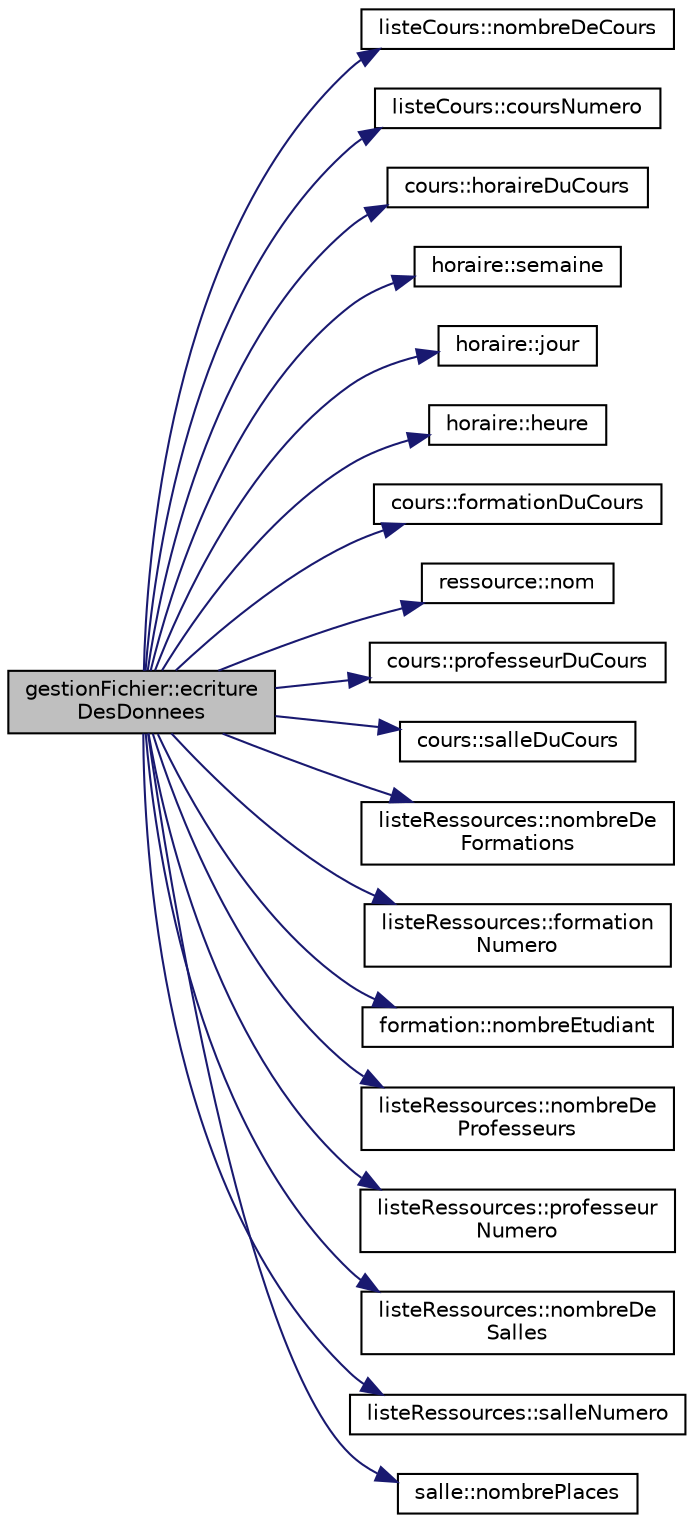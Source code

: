 digraph "gestionFichier::ecritureDesDonnees"
{
  edge [fontname="Helvetica",fontsize="10",labelfontname="Helvetica",labelfontsize="10"];
  node [fontname="Helvetica",fontsize="10",shape=record];
  rankdir="LR";
  Node2 [label="gestionFichier::ecriture\lDesDonnees",height=0.2,width=0.4,color="black", fillcolor="grey75", style="filled", fontcolor="black"];
  Node2 -> Node3 [color="midnightblue",fontsize="10",style="solid",fontname="Helvetica"];
  Node3 [label="listeCours::nombreDeCours",height=0.2,width=0.4,color="black", fillcolor="white", style="filled",URL="$classliste_cours.html#a34b859c2380770eb560c0a6dcf01cc81",tooltip="Renvoie le nombre de cours. "];
  Node2 -> Node4 [color="midnightblue",fontsize="10",style="solid",fontname="Helvetica"];
  Node4 [label="listeCours::coursNumero",height=0.2,width=0.4,color="black", fillcolor="white", style="filled",URL="$classliste_cours.html#ac00615f15632669bf44424e960c95edd",tooltip="Renvoie le cours dont le numero correspond a l&#39;entier entre en parametre. "];
  Node2 -> Node5 [color="midnightblue",fontsize="10",style="solid",fontname="Helvetica"];
  Node5 [label="cours::horaireDuCours",height=0.2,width=0.4,color="black", fillcolor="white", style="filled",URL="$classcours.html#af09cffcbd77d17a2100bdacf0f1fb2a9",tooltip="Renvoie l&#39;horaire du cours. "];
  Node2 -> Node6 [color="midnightblue",fontsize="10",style="solid",fontname="Helvetica"];
  Node6 [label="horaire::semaine",height=0.2,width=0.4,color="black", fillcolor="white", style="filled",URL="$classhoraire.html#ae53308a6dd6c802a5f2b21ffc93c0ed4",tooltip="Renvoie le numero de la semaine. "];
  Node2 -> Node7 [color="midnightblue",fontsize="10",style="solid",fontname="Helvetica"];
  Node7 [label="horaire::jour",height=0.2,width=0.4,color="black", fillcolor="white", style="filled",URL="$classhoraire.html#a974c25bda0b56a5abcfa64de32a6ccf0",tooltip="Renvoie le numero du jour. "];
  Node2 -> Node8 [color="midnightblue",fontsize="10",style="solid",fontname="Helvetica"];
  Node8 [label="horaire::heure",height=0.2,width=0.4,color="black", fillcolor="white", style="filled",URL="$classhoraire.html#a3ddd3f0b63ef3c95802634d9ba072e0a",tooltip="Renvoie le numero de l&#39;heure. "];
  Node2 -> Node9 [color="midnightblue",fontsize="10",style="solid",fontname="Helvetica"];
  Node9 [label="cours::formationDuCours",height=0.2,width=0.4,color="black", fillcolor="white", style="filled",URL="$classcours.html#a6f2b466ed292ca0152a90c34509be8af",tooltip="Renvoie la formation lie a un cours. "];
  Node2 -> Node10 [color="midnightblue",fontsize="10",style="solid",fontname="Helvetica"];
  Node10 [label="ressource::nom",height=0.2,width=0.4,color="black", fillcolor="white", style="filled",URL="$classressource.html#aff712b6d732b3f4091dd29f4349aba85",tooltip="Renvoie le nom de la ressource. "];
  Node2 -> Node11 [color="midnightblue",fontsize="10",style="solid",fontname="Helvetica"];
  Node11 [label="cours::professeurDuCours",height=0.2,width=0.4,color="black", fillcolor="white", style="filled",URL="$classcours.html#a84b7b5ac9221a3edcaf142c8b28152cb",tooltip="Renvoie le professeur lie a un cours. "];
  Node2 -> Node12 [color="midnightblue",fontsize="10",style="solid",fontname="Helvetica"];
  Node12 [label="cours::salleDuCours",height=0.2,width=0.4,color="black", fillcolor="white", style="filled",URL="$classcours.html#af98361045fec0b63de23c45d3853fb57",tooltip="Renvoie la salle lie a un cours. "];
  Node2 -> Node13 [color="midnightblue",fontsize="10",style="solid",fontname="Helvetica"];
  Node13 [label="listeRessources::nombreDe\lFormations",height=0.2,width=0.4,color="black", fillcolor="white", style="filled",URL="$classliste_ressources.html#a332aca734617587a463197043a058b02",tooltip="Renvoie le nombre de formations. "];
  Node2 -> Node14 [color="midnightblue",fontsize="10",style="solid",fontname="Helvetica"];
  Node14 [label="listeRessources::formation\lNumero",height=0.2,width=0.4,color="black", fillcolor="white", style="filled",URL="$classliste_ressources.html#aa0dc7c74caa61d02294c51fb79f7abe7",tooltip="Renvoie la formation dont le numero est entre en parametre. "];
  Node2 -> Node15 [color="midnightblue",fontsize="10",style="solid",fontname="Helvetica"];
  Node15 [label="formation::nombreEtudiant",height=0.2,width=0.4,color="black", fillcolor="white", style="filled",URL="$classformation.html#a917c18b3f7439abad5114b5a89b1a01a",tooltip="Renvoie le nombre d&#39;etudiant dans la formation. "];
  Node2 -> Node16 [color="midnightblue",fontsize="10",style="solid",fontname="Helvetica"];
  Node16 [label="listeRessources::nombreDe\lProfesseurs",height=0.2,width=0.4,color="black", fillcolor="white", style="filled",URL="$classliste_ressources.html#a9b496a36a9651347734d7895397dde00",tooltip="Renvoie le nombre de professeurs. "];
  Node2 -> Node17 [color="midnightblue",fontsize="10",style="solid",fontname="Helvetica"];
  Node17 [label="listeRessources::professeur\lNumero",height=0.2,width=0.4,color="black", fillcolor="white", style="filled",URL="$classliste_ressources.html#af6a22c9c36348e23b1bac9682e280d54",tooltip="Renvoie le professeur dont le numero est entre en parametre. "];
  Node2 -> Node18 [color="midnightblue",fontsize="10",style="solid",fontname="Helvetica"];
  Node18 [label="listeRessources::nombreDe\lSalles",height=0.2,width=0.4,color="black", fillcolor="white", style="filled",URL="$classliste_ressources.html#a1a7f82a289bda61cf08485e92dd32b2e",tooltip="Renvoie le nombre de salles. "];
  Node2 -> Node19 [color="midnightblue",fontsize="10",style="solid",fontname="Helvetica"];
  Node19 [label="listeRessources::salleNumero",height=0.2,width=0.4,color="black", fillcolor="white", style="filled",URL="$classliste_ressources.html#ae49f2ce49be854dda108840fd3d26112",tooltip="Renvoie la salle dont le numero est entre en parametre. "];
  Node2 -> Node20 [color="midnightblue",fontsize="10",style="solid",fontname="Helvetica"];
  Node20 [label="salle::nombrePlaces",height=0.2,width=0.4,color="black", fillcolor="white", style="filled",URL="$classsalle.html#a9f8186e0dee9859a2bc08938cce0174f",tooltip="Renvoie le nombre de places. "];
}
